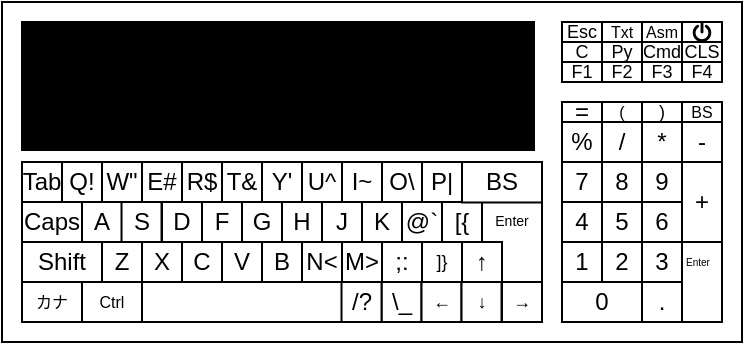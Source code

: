 <mxfile version="24.4.0" type="device">
  <diagram name="ページ1" id="DYuqh9ITUExWuWxeMhEm">
    <mxGraphModel dx="1050" dy="717" grid="1" gridSize="10" guides="1" tooltips="1" connect="1" arrows="1" fold="1" page="1" pageScale="1" pageWidth="827" pageHeight="1169" math="0" shadow="0">
      <root>
        <mxCell id="0" />
        <mxCell id="1" parent="0" />
        <mxCell id="BqqdeSrSqCluV5BGQZfX-1" value="" style="rounded=0;whiteSpace=wrap;html=1;" parent="1" vertex="1">
          <mxGeometry x="160" y="220" width="370" height="170" as="geometry" />
        </mxCell>
        <mxCell id="BqqdeSrSqCluV5BGQZfX-2" value="" style="rounded=0;whiteSpace=wrap;html=1;fillColor=#000000;" parent="1" vertex="1">
          <mxGeometry x="170" y="230" width="256" height="64" as="geometry" />
        </mxCell>
        <mxCell id="BqqdeSrSqCluV5BGQZfX-3" value="Q!" style="whiteSpace=wrap;html=1;aspect=fixed;" parent="1" vertex="1">
          <mxGeometry x="190" y="300" width="20" height="20" as="geometry" />
        </mxCell>
        <mxCell id="BqqdeSrSqCluV5BGQZfX-4" value="W&quot;" style="whiteSpace=wrap;html=1;aspect=fixed;" parent="1" vertex="1">
          <mxGeometry x="210" y="300" width="20" height="20" as="geometry" />
        </mxCell>
        <mxCell id="BqqdeSrSqCluV5BGQZfX-5" value="E#" style="whiteSpace=wrap;html=1;aspect=fixed;" parent="1" vertex="1">
          <mxGeometry x="230" y="300" width="20" height="20" as="geometry" />
        </mxCell>
        <mxCell id="BqqdeSrSqCluV5BGQZfX-6" value="R$" style="whiteSpace=wrap;html=1;aspect=fixed;" parent="1" vertex="1">
          <mxGeometry x="250" y="300" width="20" height="20" as="geometry" />
        </mxCell>
        <mxCell id="BqqdeSrSqCluV5BGQZfX-7" value="T&amp;amp;" style="whiteSpace=wrap;html=1;aspect=fixed;" parent="1" vertex="1">
          <mxGeometry x="270" y="300" width="20" height="20" as="geometry" />
        </mxCell>
        <mxCell id="BqqdeSrSqCluV5BGQZfX-8" value="Y&#39;" style="whiteSpace=wrap;html=1;aspect=fixed;" parent="1" vertex="1">
          <mxGeometry x="290" y="300" width="20" height="20" as="geometry" />
        </mxCell>
        <mxCell id="BqqdeSrSqCluV5BGQZfX-9" value="U^" style="whiteSpace=wrap;html=1;aspect=fixed;" parent="1" vertex="1">
          <mxGeometry x="310" y="300" width="20" height="20" as="geometry" />
        </mxCell>
        <mxCell id="BqqdeSrSqCluV5BGQZfX-10" value="I~" style="whiteSpace=wrap;html=1;aspect=fixed;" parent="1" vertex="1">
          <mxGeometry x="330" y="300" width="20" height="20" as="geometry" />
        </mxCell>
        <mxCell id="BqqdeSrSqCluV5BGQZfX-11" value="O\" style="whiteSpace=wrap;html=1;aspect=fixed;" parent="1" vertex="1">
          <mxGeometry x="350" y="300" width="20" height="20" as="geometry" />
        </mxCell>
        <mxCell id="BqqdeSrSqCluV5BGQZfX-12" value="P|" style="whiteSpace=wrap;html=1;aspect=fixed;" parent="1" vertex="1">
          <mxGeometry x="370" y="300" width="20" height="20" as="geometry" />
        </mxCell>
        <mxCell id="BqqdeSrSqCluV5BGQZfX-14" value="A" style="whiteSpace=wrap;html=1;aspect=fixed;" parent="1" vertex="1">
          <mxGeometry x="200" y="320" width="20" height="20" as="geometry" />
        </mxCell>
        <mxCell id="BqqdeSrSqCluV5BGQZfX-15" value="S" style="whiteSpace=wrap;html=1;aspect=fixed;" parent="1" vertex="1">
          <mxGeometry x="219.76" y="320" width="20" height="20" as="geometry" />
        </mxCell>
        <mxCell id="BqqdeSrSqCluV5BGQZfX-16" value="D" style="whiteSpace=wrap;html=1;aspect=fixed;" parent="1" vertex="1">
          <mxGeometry x="240" y="320" width="20" height="20" as="geometry" />
        </mxCell>
        <mxCell id="BqqdeSrSqCluV5BGQZfX-17" value="F" style="whiteSpace=wrap;html=1;aspect=fixed;" parent="1" vertex="1">
          <mxGeometry x="260" y="320" width="20" height="20" as="geometry" />
        </mxCell>
        <mxCell id="BqqdeSrSqCluV5BGQZfX-18" value="G" style="whiteSpace=wrap;html=1;aspect=fixed;" parent="1" vertex="1">
          <mxGeometry x="280" y="320" width="20" height="20" as="geometry" />
        </mxCell>
        <mxCell id="BqqdeSrSqCluV5BGQZfX-19" value="H" style="whiteSpace=wrap;html=1;aspect=fixed;" parent="1" vertex="1">
          <mxGeometry x="300" y="320" width="20" height="20" as="geometry" />
        </mxCell>
        <mxCell id="BqqdeSrSqCluV5BGQZfX-20" value="J" style="whiteSpace=wrap;html=1;aspect=fixed;" parent="1" vertex="1">
          <mxGeometry x="320" y="320" width="20" height="20" as="geometry" />
        </mxCell>
        <mxCell id="BqqdeSrSqCluV5BGQZfX-21" value="K" style="whiteSpace=wrap;html=1;aspect=fixed;" parent="1" vertex="1">
          <mxGeometry x="340" y="320" width="20" height="20" as="geometry" />
        </mxCell>
        <mxCell id="BqqdeSrSqCluV5BGQZfX-22" value="@`" style="whiteSpace=wrap;html=1;aspect=fixed;" parent="1" vertex="1">
          <mxGeometry x="360" y="320" width="20" height="20" as="geometry" />
        </mxCell>
        <mxCell id="BqqdeSrSqCluV5BGQZfX-23" value="[{" style="whiteSpace=wrap;html=1;aspect=fixed;" parent="1" vertex="1">
          <mxGeometry x="380" y="320" width="20" height="20" as="geometry" />
        </mxCell>
        <mxCell id="BqqdeSrSqCluV5BGQZfX-24" value="BS" style="whiteSpace=wrap;html=1;" parent="1" vertex="1">
          <mxGeometry x="390" y="300" width="40" height="20.24" as="geometry" />
        </mxCell>
        <mxCell id="BqqdeSrSqCluV5BGQZfX-26" value="Z" style="whiteSpace=wrap;html=1;aspect=fixed;" parent="1" vertex="1">
          <mxGeometry x="210" y="340" width="20" height="20" as="geometry" />
        </mxCell>
        <mxCell id="BqqdeSrSqCluV5BGQZfX-27" value="X" style="whiteSpace=wrap;html=1;aspect=fixed;" parent="1" vertex="1">
          <mxGeometry x="230" y="340" width="20" height="20" as="geometry" />
        </mxCell>
        <mxCell id="BqqdeSrSqCluV5BGQZfX-28" value="C" style="whiteSpace=wrap;html=1;aspect=fixed;" parent="1" vertex="1">
          <mxGeometry x="250" y="340" width="20" height="20" as="geometry" />
        </mxCell>
        <mxCell id="BqqdeSrSqCluV5BGQZfX-29" value="V" style="whiteSpace=wrap;html=1;aspect=fixed;" parent="1" vertex="1">
          <mxGeometry x="270" y="340" width="20" height="20" as="geometry" />
        </mxCell>
        <mxCell id="BqqdeSrSqCluV5BGQZfX-30" value="B" style="whiteSpace=wrap;html=1;aspect=fixed;" parent="1" vertex="1">
          <mxGeometry x="290" y="340" width="20" height="20" as="geometry" />
        </mxCell>
        <mxCell id="BqqdeSrSqCluV5BGQZfX-31" value="N&amp;lt;" style="whiteSpace=wrap;html=1;aspect=fixed;" parent="1" vertex="1">
          <mxGeometry x="310" y="340" width="20" height="20" as="geometry" />
        </mxCell>
        <mxCell id="BqqdeSrSqCluV5BGQZfX-32" value="M&amp;gt;" style="whiteSpace=wrap;html=1;aspect=fixed;" parent="1" vertex="1">
          <mxGeometry x="330" y="340" width="20" height="20" as="geometry" />
        </mxCell>
        <mxCell id="BqqdeSrSqCluV5BGQZfX-33" value="\_" style="whiteSpace=wrap;html=1;aspect=fixed;" parent="1" vertex="1">
          <mxGeometry x="349.76" y="360" width="20" height="20" as="geometry" />
        </mxCell>
        <mxCell id="BqqdeSrSqCluV5BGQZfX-34" value=";:" style="whiteSpace=wrap;html=1;aspect=fixed;" parent="1" vertex="1">
          <mxGeometry x="350" y="340" width="20" height="20" as="geometry" />
        </mxCell>
        <mxCell id="BqqdeSrSqCluV5BGQZfX-40" value="Enter" style="text;html=1;align=center;verticalAlign=middle;whiteSpace=wrap;rounded=0;direction=west;flipH=1;fontSize=7;spacing=0;spacingBottom=0;horizontal=1;labelPosition=center;verticalLabelPosition=middle;" parent="1" vertex="1">
          <mxGeometry x="409.76" y="325" width="10.24" height="10" as="geometry" />
        </mxCell>
        <mxCell id="BqqdeSrSqCluV5BGQZfX-41" value="Shift" style="whiteSpace=wrap;html=1;" parent="1" vertex="1">
          <mxGeometry x="170" y="340" width="40" height="20" as="geometry" />
        </mxCell>
        <mxCell id="BqqdeSrSqCluV5BGQZfX-42" value="Caps" style="whiteSpace=wrap;html=1;" parent="1" vertex="1">
          <mxGeometry x="170" y="320" width="30" height="20" as="geometry" />
        </mxCell>
        <mxCell id="BqqdeSrSqCluV5BGQZfX-43" value="Tab" style="whiteSpace=wrap;html=1;" parent="1" vertex="1">
          <mxGeometry x="170" y="300" width="20" height="20" as="geometry" />
        </mxCell>
        <mxCell id="BqqdeSrSqCluV5BGQZfX-46" value="" style="rounded=0;whiteSpace=wrap;html=1;" parent="1" vertex="1">
          <mxGeometry x="230" y="360" width="100" height="20" as="geometry" />
        </mxCell>
        <mxCell id="BqqdeSrSqCluV5BGQZfX-47" value="0" style="rounded=0;whiteSpace=wrap;html=1;" parent="1" vertex="1">
          <mxGeometry x="440" y="360" width="40" height="20" as="geometry" />
        </mxCell>
        <mxCell id="BqqdeSrSqCluV5BGQZfX-48" value="7" style="rounded=0;whiteSpace=wrap;html=1;" parent="1" vertex="1">
          <mxGeometry x="440" y="300" width="20" height="20" as="geometry" />
        </mxCell>
        <mxCell id="BqqdeSrSqCluV5BGQZfX-49" value="4" style="rounded=0;whiteSpace=wrap;html=1;" parent="1" vertex="1">
          <mxGeometry x="440" y="320" width="20" height="20" as="geometry" />
        </mxCell>
        <mxCell id="BqqdeSrSqCluV5BGQZfX-50" value="1" style="rounded=0;whiteSpace=wrap;html=1;" parent="1" vertex="1">
          <mxGeometry x="440" y="340" width="20" height="20" as="geometry" />
        </mxCell>
        <mxCell id="BqqdeSrSqCluV5BGQZfX-51" value="8" style="rounded=0;whiteSpace=wrap;html=1;" parent="1" vertex="1">
          <mxGeometry x="460" y="300" width="20" height="20" as="geometry" />
        </mxCell>
        <mxCell id="BqqdeSrSqCluV5BGQZfX-52" value="5" style="rounded=0;whiteSpace=wrap;html=1;" parent="1" vertex="1">
          <mxGeometry x="460" y="320" width="20" height="20" as="geometry" />
        </mxCell>
        <mxCell id="BqqdeSrSqCluV5BGQZfX-53" value="2" style="rounded=0;whiteSpace=wrap;html=1;" parent="1" vertex="1">
          <mxGeometry x="460" y="340" width="20" height="20" as="geometry" />
        </mxCell>
        <mxCell id="BqqdeSrSqCluV5BGQZfX-54" value="9" style="rounded=0;whiteSpace=wrap;html=1;" parent="1" vertex="1">
          <mxGeometry x="480" y="300" width="20" height="20" as="geometry" />
        </mxCell>
        <mxCell id="BqqdeSrSqCluV5BGQZfX-55" value="6" style="rounded=0;whiteSpace=wrap;html=1;" parent="1" vertex="1">
          <mxGeometry x="480" y="320" width="20" height="20" as="geometry" />
        </mxCell>
        <mxCell id="BqqdeSrSqCluV5BGQZfX-56" value="3" style="rounded=0;whiteSpace=wrap;html=1;" parent="1" vertex="1">
          <mxGeometry x="480" y="340" width="20" height="20" as="geometry" />
        </mxCell>
        <mxCell id="BqqdeSrSqCluV5BGQZfX-57" value="." style="rounded=0;whiteSpace=wrap;html=1;" parent="1" vertex="1">
          <mxGeometry x="480" y="360" width="20" height="20" as="geometry" />
        </mxCell>
        <mxCell id="BqqdeSrSqCluV5BGQZfX-58" value="%" style="rounded=0;whiteSpace=wrap;html=1;" parent="1" vertex="1">
          <mxGeometry x="440" y="280" width="20" height="20" as="geometry" />
        </mxCell>
        <mxCell id="BqqdeSrSqCluV5BGQZfX-59" value="Enter" style="rounded=0;whiteSpace=wrap;html=1;verticalAlign=top;labelPosition=center;verticalLabelPosition=middle;align=left;fontSize=5;horizontal=1;" parent="1" vertex="1">
          <mxGeometry x="500" y="340" width="20" height="40" as="geometry" />
        </mxCell>
        <mxCell id="BqqdeSrSqCluV5BGQZfX-60" value="+" style="rounded=0;whiteSpace=wrap;html=1;" parent="1" vertex="1">
          <mxGeometry x="500" y="300" width="20" height="40" as="geometry" />
        </mxCell>
        <mxCell id="BqqdeSrSqCluV5BGQZfX-61" value="/" style="rounded=0;whiteSpace=wrap;html=1;" parent="1" vertex="1">
          <mxGeometry x="460" y="280" width="20" height="20" as="geometry" />
        </mxCell>
        <mxCell id="BqqdeSrSqCluV5BGQZfX-62" value="*" style="rounded=0;whiteSpace=wrap;html=1;" parent="1" vertex="1">
          <mxGeometry x="480" y="280" width="20" height="20" as="geometry" />
        </mxCell>
        <mxCell id="BqqdeSrSqCluV5BGQZfX-63" value="-" style="rounded=0;whiteSpace=wrap;html=1;" parent="1" vertex="1">
          <mxGeometry x="500" y="280" width="20" height="20" as="geometry" />
        </mxCell>
        <mxCell id="BqqdeSrSqCluV5BGQZfX-64" value="=" style="rounded=0;whiteSpace=wrap;html=1;" parent="1" vertex="1">
          <mxGeometry x="440" y="270" width="20" height="10" as="geometry" />
        </mxCell>
        <mxCell id="BqqdeSrSqCluV5BGQZfX-65" value="(" style="rounded=0;whiteSpace=wrap;html=1;fontSize=8;verticalAlign=middle;labelPosition=center;verticalLabelPosition=middle;align=center;" parent="1" vertex="1">
          <mxGeometry x="460" y="270" width="20" height="10" as="geometry" />
        </mxCell>
        <mxCell id="BqqdeSrSqCluV5BGQZfX-66" value=")" style="rounded=0;whiteSpace=wrap;html=1;fontSize=9;" parent="1" vertex="1">
          <mxGeometry x="480" y="270" width="20" height="10" as="geometry" />
        </mxCell>
        <mxCell id="BqqdeSrSqCluV5BGQZfX-67" value="BS" style="rounded=0;whiteSpace=wrap;html=1;fontSize=8;" parent="1" vertex="1">
          <mxGeometry x="500" y="270" width="20" height="10" as="geometry" />
        </mxCell>
        <mxCell id="BqqdeSrSqCluV5BGQZfX-68" value="Esc" style="rounded=0;whiteSpace=wrap;html=1;fontSize=9;" parent="1" vertex="1">
          <mxGeometry x="440" y="230" width="20" height="10" as="geometry" />
        </mxCell>
        <mxCell id="BqqdeSrSqCluV5BGQZfX-70" value="Txt" style="rounded=0;whiteSpace=wrap;html=1;fontSize=8;" parent="1" vertex="1">
          <mxGeometry x="460" y="230" width="20" height="10" as="geometry" />
        </mxCell>
        <mxCell id="BqqdeSrSqCluV5BGQZfX-71" value="Asm" style="rounded=0;whiteSpace=wrap;html=1;fontSize=8;" parent="1" vertex="1">
          <mxGeometry x="480" y="230" width="20" height="10" as="geometry" />
        </mxCell>
        <mxCell id="BqqdeSrSqCluV5BGQZfX-72" value="" style="rounded=0;whiteSpace=wrap;html=1;" parent="1" vertex="1">
          <mxGeometry x="500" y="230" width="20" height="10" as="geometry" />
        </mxCell>
        <mxCell id="BqqdeSrSqCluV5BGQZfX-73" value="" style="shape=mxgraph.signs.tech.power;html=1;pointerEvents=1;fillColor=#000000;strokeColor=none;verticalLabelPosition=bottom;verticalAlign=top;align=center;aspect=fixed;" parent="1" vertex="1">
          <mxGeometry x="505.36" y="230" width="9.28" height="10" as="geometry" />
        </mxCell>
        <mxCell id="BqqdeSrSqCluV5BGQZfX-78" value="↑" style="whiteSpace=wrap;html=1;aspect=fixed;" parent="1" vertex="1">
          <mxGeometry x="390" y="340" width="20" height="20" as="geometry" />
        </mxCell>
        <mxCell id="BqqdeSrSqCluV5BGQZfX-82" value="" style="endArrow=none;html=1;rounded=0;entryX=1;entryY=1;entryDx=0;entryDy=0;exitX=1;exitY=0;exitDx=0;exitDy=0;" parent="1" source="BqqdeSrSqCluV5BGQZfX-89" target="BqqdeSrSqCluV5BGQZfX-24" edge="1">
          <mxGeometry width="50" height="50" relative="1" as="geometry">
            <mxPoint x="410" y="360" as="sourcePoint" />
            <mxPoint x="390" y="290" as="targetPoint" />
            <Array as="points" />
          </mxGeometry>
        </mxCell>
        <mxCell id="BqqdeSrSqCluV5BGQZfX-84" value="Ctrl" style="rounded=0;whiteSpace=wrap;html=1;fontSize=8;" parent="1" vertex="1">
          <mxGeometry x="200" y="360" width="30" height="20" as="geometry" />
        </mxCell>
        <mxCell id="BqqdeSrSqCluV5BGQZfX-85" value="カナ" style="rounded=0;whiteSpace=wrap;html=1;fontSize=8;" parent="1" vertex="1">
          <mxGeometry x="170" y="360" width="30" height="20" as="geometry" />
        </mxCell>
        <mxCell id="BqqdeSrSqCluV5BGQZfX-86" value="←" style="rounded=0;whiteSpace=wrap;html=1;fontSize=9;" parent="1" vertex="1">
          <mxGeometry x="369.76" y="360" width="20" height="20" as="geometry" />
        </mxCell>
        <mxCell id="BqqdeSrSqCluV5BGQZfX-87" value="]}" style="rounded=0;whiteSpace=wrap;html=1;fontSize=9;" parent="1" vertex="1">
          <mxGeometry x="370" y="340" width="20" height="20" as="geometry" />
        </mxCell>
        <mxCell id="BqqdeSrSqCluV5BGQZfX-88" value="↓" style="rounded=0;whiteSpace=wrap;html=1;fontSize=9;" parent="1" vertex="1">
          <mxGeometry x="389.76" y="360" width="20" height="20" as="geometry" />
        </mxCell>
        <mxCell id="BqqdeSrSqCluV5BGQZfX-89" value="→" style="rounded=0;whiteSpace=wrap;html=1;fontSize=9;" parent="1" vertex="1">
          <mxGeometry x="410" y="360" width="20" height="20" as="geometry" />
        </mxCell>
        <mxCell id="BqqdeSrSqCluV5BGQZfX-90" value="/?" style="whiteSpace=wrap;html=1;aspect=fixed;" parent="1" vertex="1">
          <mxGeometry x="329.76" y="360" width="20" height="20" as="geometry" />
        </mxCell>
        <mxCell id="BqqdeSrSqCluV5BGQZfX-91" value="Py" style="rounded=0;whiteSpace=wrap;html=1;fontSize=9;" parent="1" vertex="1">
          <mxGeometry x="460" y="240" width="20" height="10" as="geometry" />
        </mxCell>
        <mxCell id="BqqdeSrSqCluV5BGQZfX-92" value="Cmd" style="rounded=0;whiteSpace=wrap;html=1;fontSize=9;" parent="1" vertex="1">
          <mxGeometry x="480" y="240" width="20" height="10" as="geometry" />
        </mxCell>
        <mxCell id="BqqdeSrSqCluV5BGQZfX-94" value="CLS" style="rounded=0;whiteSpace=wrap;html=1;fontSize=9;" parent="1" vertex="1">
          <mxGeometry x="500" y="240" width="20" height="10" as="geometry" />
        </mxCell>
        <mxCell id="BqqdeSrSqCluV5BGQZfX-95" value="C" style="rounded=0;whiteSpace=wrap;html=1;fontSize=9;" parent="1" vertex="1">
          <mxGeometry x="440" y="240" width="20" height="10" as="geometry" />
        </mxCell>
        <mxCell id="BqqdeSrSqCluV5BGQZfX-97" value="F1" style="rounded=0;whiteSpace=wrap;html=1;fontSize=9;" parent="1" vertex="1">
          <mxGeometry x="440" y="250" width="20" height="10" as="geometry" />
        </mxCell>
        <mxCell id="BqqdeSrSqCluV5BGQZfX-98" value="F2" style="rounded=0;whiteSpace=wrap;html=1;fontSize=9;" parent="1" vertex="1">
          <mxGeometry x="460" y="250" width="20" height="10" as="geometry" />
        </mxCell>
        <mxCell id="BqqdeSrSqCluV5BGQZfX-99" value="F4" style="rounded=0;whiteSpace=wrap;html=1;fontSize=9;" parent="1" vertex="1">
          <mxGeometry x="500" y="250" width="20" height="10" as="geometry" />
        </mxCell>
        <mxCell id="BqqdeSrSqCluV5BGQZfX-100" value="F3" style="rounded=0;whiteSpace=wrap;html=1;fontSize=9;" parent="1" vertex="1">
          <mxGeometry x="480" y="250" width="20" height="10" as="geometry" />
        </mxCell>
      </root>
    </mxGraphModel>
  </diagram>
</mxfile>

